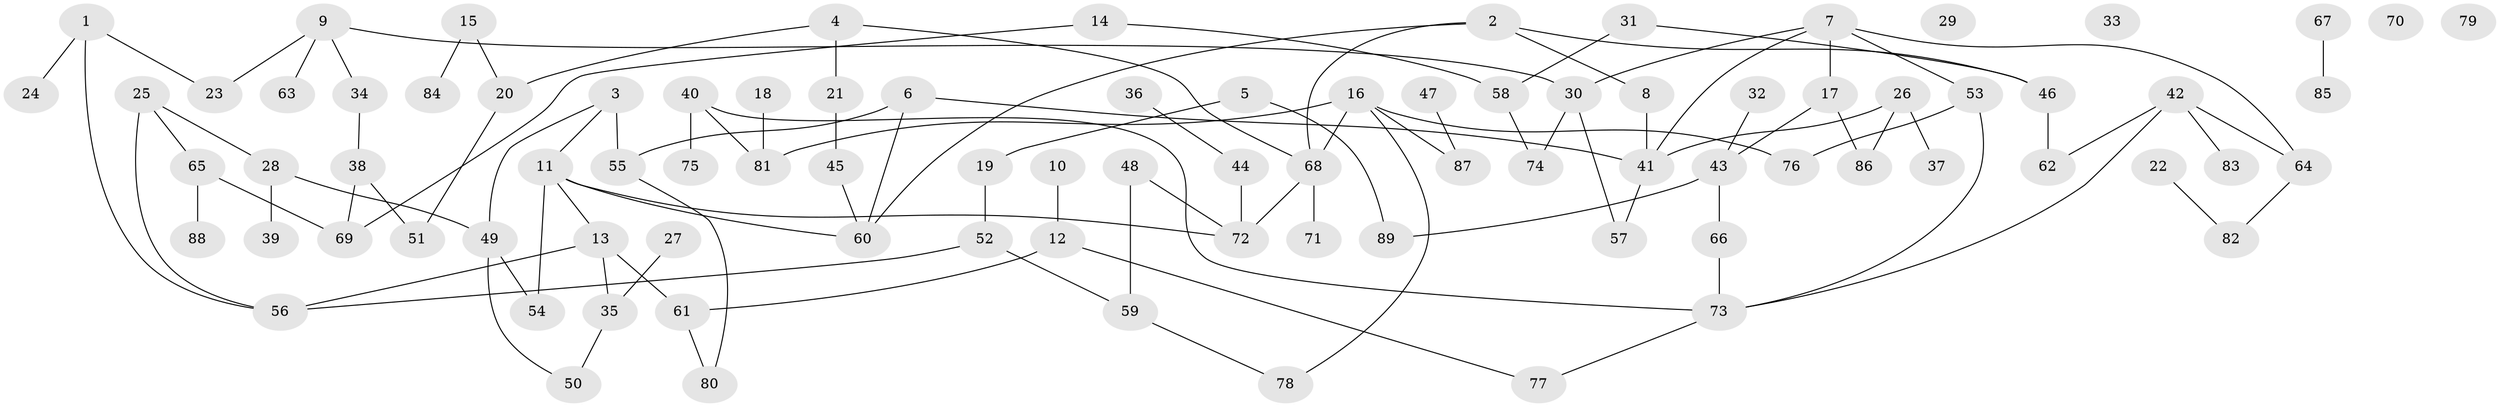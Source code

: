 // coarse degree distribution, {3: 0.21311475409836064, 4: 0.13114754098360656, 6: 0.03278688524590164, 2: 0.22950819672131148, 5: 0.06557377049180328, 7: 0.03278688524590164, 1: 0.21311475409836064, 0: 0.08196721311475409}
// Generated by graph-tools (version 1.1) at 2025/41/03/06/25 10:41:21]
// undirected, 89 vertices, 107 edges
graph export_dot {
graph [start="1"]
  node [color=gray90,style=filled];
  1;
  2;
  3;
  4;
  5;
  6;
  7;
  8;
  9;
  10;
  11;
  12;
  13;
  14;
  15;
  16;
  17;
  18;
  19;
  20;
  21;
  22;
  23;
  24;
  25;
  26;
  27;
  28;
  29;
  30;
  31;
  32;
  33;
  34;
  35;
  36;
  37;
  38;
  39;
  40;
  41;
  42;
  43;
  44;
  45;
  46;
  47;
  48;
  49;
  50;
  51;
  52;
  53;
  54;
  55;
  56;
  57;
  58;
  59;
  60;
  61;
  62;
  63;
  64;
  65;
  66;
  67;
  68;
  69;
  70;
  71;
  72;
  73;
  74;
  75;
  76;
  77;
  78;
  79;
  80;
  81;
  82;
  83;
  84;
  85;
  86;
  87;
  88;
  89;
  1 -- 23;
  1 -- 24;
  1 -- 56;
  2 -- 8;
  2 -- 46;
  2 -- 60;
  2 -- 68;
  3 -- 11;
  3 -- 49;
  3 -- 55;
  4 -- 20;
  4 -- 21;
  4 -- 68;
  5 -- 19;
  5 -- 89;
  6 -- 41;
  6 -- 55;
  6 -- 60;
  7 -- 17;
  7 -- 30;
  7 -- 41;
  7 -- 53;
  7 -- 64;
  8 -- 41;
  9 -- 23;
  9 -- 30;
  9 -- 34;
  9 -- 63;
  10 -- 12;
  11 -- 13;
  11 -- 54;
  11 -- 60;
  11 -- 72;
  12 -- 61;
  12 -- 77;
  13 -- 35;
  13 -- 56;
  13 -- 61;
  14 -- 58;
  14 -- 69;
  15 -- 20;
  15 -- 84;
  16 -- 68;
  16 -- 76;
  16 -- 78;
  16 -- 81;
  16 -- 87;
  17 -- 43;
  17 -- 86;
  18 -- 81;
  19 -- 52;
  20 -- 51;
  21 -- 45;
  22 -- 82;
  25 -- 28;
  25 -- 56;
  25 -- 65;
  26 -- 37;
  26 -- 41;
  26 -- 86;
  27 -- 35;
  28 -- 39;
  28 -- 49;
  30 -- 57;
  30 -- 74;
  31 -- 46;
  31 -- 58;
  32 -- 43;
  34 -- 38;
  35 -- 50;
  36 -- 44;
  38 -- 51;
  38 -- 69;
  40 -- 73;
  40 -- 75;
  40 -- 81;
  41 -- 57;
  42 -- 62;
  42 -- 64;
  42 -- 73;
  42 -- 83;
  43 -- 66;
  43 -- 89;
  44 -- 72;
  45 -- 60;
  46 -- 62;
  47 -- 87;
  48 -- 59;
  48 -- 72;
  49 -- 50;
  49 -- 54;
  52 -- 56;
  52 -- 59;
  53 -- 73;
  53 -- 76;
  55 -- 80;
  58 -- 74;
  59 -- 78;
  61 -- 80;
  64 -- 82;
  65 -- 69;
  65 -- 88;
  66 -- 73;
  67 -- 85;
  68 -- 71;
  68 -- 72;
  73 -- 77;
}
